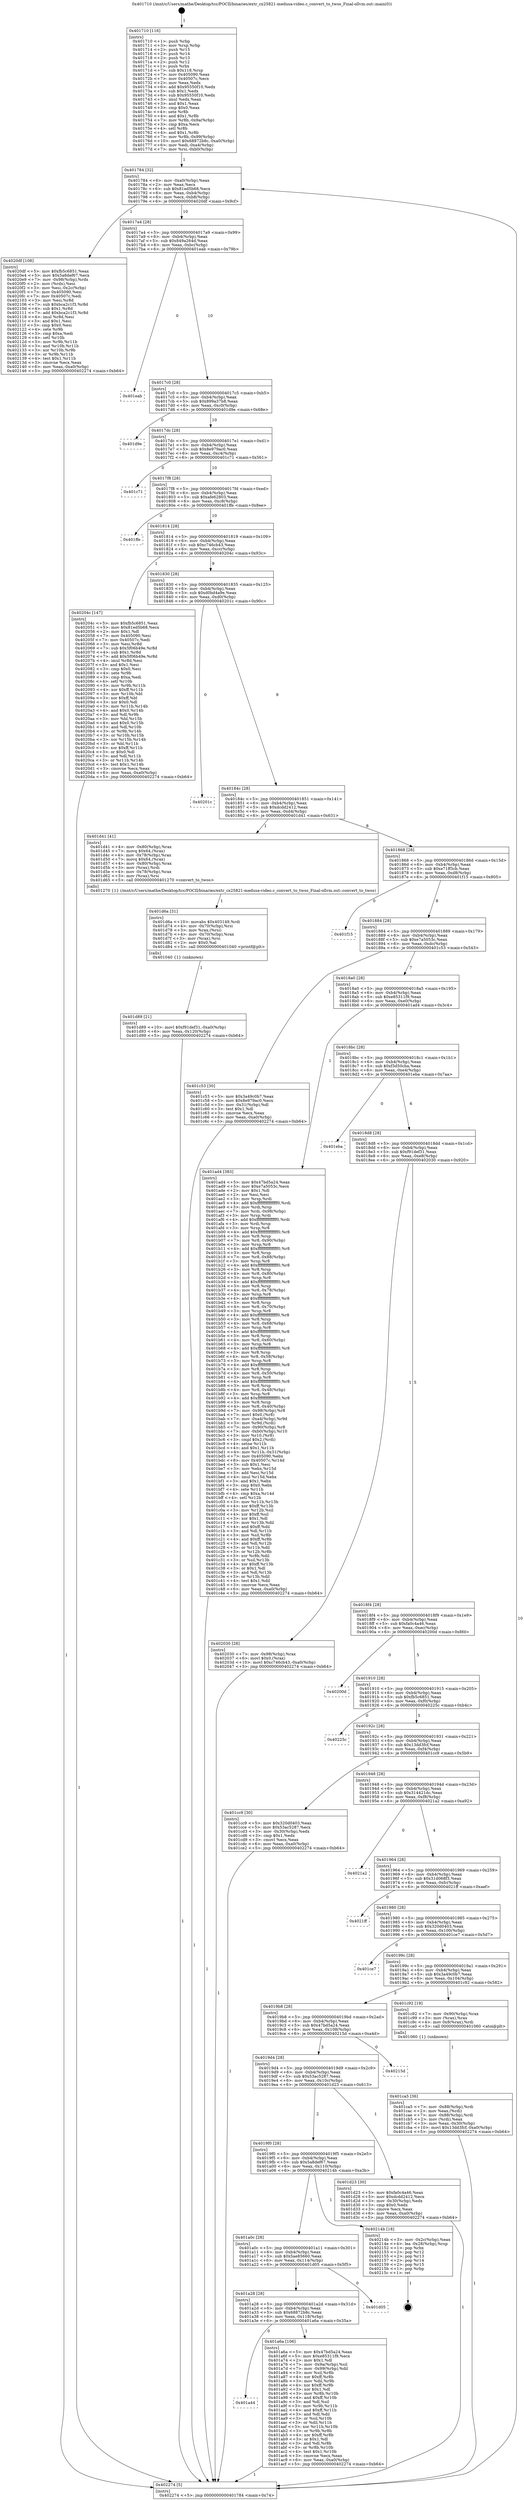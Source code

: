 digraph "0x401710" {
  label = "0x401710 (/mnt/c/Users/mathe/Desktop/tcc/POCII/binaries/extr_cx25821-medusa-video.c_convert_to_twos_Final-ollvm.out::main(0))"
  labelloc = "t"
  node[shape=record]

  Entry [label="",width=0.3,height=0.3,shape=circle,fillcolor=black,style=filled]
  "0x401784" [label="{
     0x401784 [32]\l
     | [instrs]\l
     &nbsp;&nbsp;0x401784 \<+6\>: mov -0xa0(%rbp),%eax\l
     &nbsp;&nbsp;0x40178a \<+2\>: mov %eax,%ecx\l
     &nbsp;&nbsp;0x40178c \<+6\>: sub $0x81ed5b68,%ecx\l
     &nbsp;&nbsp;0x401792 \<+6\>: mov %eax,-0xb4(%rbp)\l
     &nbsp;&nbsp;0x401798 \<+6\>: mov %ecx,-0xb8(%rbp)\l
     &nbsp;&nbsp;0x40179e \<+6\>: je 00000000004020df \<main+0x9cf\>\l
  }"]
  "0x4020df" [label="{
     0x4020df [108]\l
     | [instrs]\l
     &nbsp;&nbsp;0x4020df \<+5\>: mov $0xfb5c6851,%eax\l
     &nbsp;&nbsp;0x4020e4 \<+5\>: mov $0x5a8def67,%ecx\l
     &nbsp;&nbsp;0x4020e9 \<+7\>: mov -0x98(%rbp),%rdx\l
     &nbsp;&nbsp;0x4020f0 \<+2\>: mov (%rdx),%esi\l
     &nbsp;&nbsp;0x4020f2 \<+3\>: mov %esi,-0x2c(%rbp)\l
     &nbsp;&nbsp;0x4020f5 \<+7\>: mov 0x405090,%esi\l
     &nbsp;&nbsp;0x4020fc \<+7\>: mov 0x40507c,%edi\l
     &nbsp;&nbsp;0x402103 \<+3\>: mov %esi,%r8d\l
     &nbsp;&nbsp;0x402106 \<+7\>: sub $0xbca2c1f3,%r8d\l
     &nbsp;&nbsp;0x40210d \<+4\>: sub $0x1,%r8d\l
     &nbsp;&nbsp;0x402111 \<+7\>: add $0xbca2c1f3,%r8d\l
     &nbsp;&nbsp;0x402118 \<+4\>: imul %r8d,%esi\l
     &nbsp;&nbsp;0x40211c \<+3\>: and $0x1,%esi\l
     &nbsp;&nbsp;0x40211f \<+3\>: cmp $0x0,%esi\l
     &nbsp;&nbsp;0x402122 \<+4\>: sete %r9b\l
     &nbsp;&nbsp;0x402126 \<+3\>: cmp $0xa,%edi\l
     &nbsp;&nbsp;0x402129 \<+4\>: setl %r10b\l
     &nbsp;&nbsp;0x40212d \<+3\>: mov %r9b,%r11b\l
     &nbsp;&nbsp;0x402130 \<+3\>: and %r10b,%r11b\l
     &nbsp;&nbsp;0x402133 \<+3\>: xor %r10b,%r9b\l
     &nbsp;&nbsp;0x402136 \<+3\>: or %r9b,%r11b\l
     &nbsp;&nbsp;0x402139 \<+4\>: test $0x1,%r11b\l
     &nbsp;&nbsp;0x40213d \<+3\>: cmovne %ecx,%eax\l
     &nbsp;&nbsp;0x402140 \<+6\>: mov %eax,-0xa0(%rbp)\l
     &nbsp;&nbsp;0x402146 \<+5\>: jmp 0000000000402274 \<main+0xb64\>\l
  }"]
  "0x4017a4" [label="{
     0x4017a4 [28]\l
     | [instrs]\l
     &nbsp;&nbsp;0x4017a4 \<+5\>: jmp 00000000004017a9 \<main+0x99\>\l
     &nbsp;&nbsp;0x4017a9 \<+6\>: mov -0xb4(%rbp),%eax\l
     &nbsp;&nbsp;0x4017af \<+5\>: sub $0x849a264d,%eax\l
     &nbsp;&nbsp;0x4017b4 \<+6\>: mov %eax,-0xbc(%rbp)\l
     &nbsp;&nbsp;0x4017ba \<+6\>: je 0000000000401eab \<main+0x79b\>\l
  }"]
  Exit [label="",width=0.3,height=0.3,shape=circle,fillcolor=black,style=filled,peripheries=2]
  "0x401eab" [label="{
     0x401eab\l
  }", style=dashed]
  "0x4017c0" [label="{
     0x4017c0 [28]\l
     | [instrs]\l
     &nbsp;&nbsp;0x4017c0 \<+5\>: jmp 00000000004017c5 \<main+0xb5\>\l
     &nbsp;&nbsp;0x4017c5 \<+6\>: mov -0xb4(%rbp),%eax\l
     &nbsp;&nbsp;0x4017cb \<+5\>: sub $0x899a37b8,%eax\l
     &nbsp;&nbsp;0x4017d0 \<+6\>: mov %eax,-0xc0(%rbp)\l
     &nbsp;&nbsp;0x4017d6 \<+6\>: je 0000000000401d9e \<main+0x68e\>\l
  }"]
  "0x401d89" [label="{
     0x401d89 [21]\l
     | [instrs]\l
     &nbsp;&nbsp;0x401d89 \<+10\>: movl $0xf91def31,-0xa0(%rbp)\l
     &nbsp;&nbsp;0x401d93 \<+6\>: mov %eax,-0x120(%rbp)\l
     &nbsp;&nbsp;0x401d99 \<+5\>: jmp 0000000000402274 \<main+0xb64\>\l
  }"]
  "0x401d9e" [label="{
     0x401d9e\l
  }", style=dashed]
  "0x4017dc" [label="{
     0x4017dc [28]\l
     | [instrs]\l
     &nbsp;&nbsp;0x4017dc \<+5\>: jmp 00000000004017e1 \<main+0xd1\>\l
     &nbsp;&nbsp;0x4017e1 \<+6\>: mov -0xb4(%rbp),%eax\l
     &nbsp;&nbsp;0x4017e7 \<+5\>: sub $0x8e979ac0,%eax\l
     &nbsp;&nbsp;0x4017ec \<+6\>: mov %eax,-0xc4(%rbp)\l
     &nbsp;&nbsp;0x4017f2 \<+6\>: je 0000000000401c71 \<main+0x561\>\l
  }"]
  "0x401d6a" [label="{
     0x401d6a [31]\l
     | [instrs]\l
     &nbsp;&nbsp;0x401d6a \<+10\>: movabs $0x403149,%rdi\l
     &nbsp;&nbsp;0x401d74 \<+4\>: mov -0x70(%rbp),%rsi\l
     &nbsp;&nbsp;0x401d78 \<+3\>: mov %rax,(%rsi)\l
     &nbsp;&nbsp;0x401d7b \<+4\>: mov -0x70(%rbp),%rax\l
     &nbsp;&nbsp;0x401d7f \<+3\>: mov (%rax),%rsi\l
     &nbsp;&nbsp;0x401d82 \<+2\>: mov $0x0,%al\l
     &nbsp;&nbsp;0x401d84 \<+5\>: call 0000000000401040 \<printf@plt\>\l
     | [calls]\l
     &nbsp;&nbsp;0x401040 \{1\} (unknown)\l
  }"]
  "0x401c71" [label="{
     0x401c71\l
  }", style=dashed]
  "0x4017f8" [label="{
     0x4017f8 [28]\l
     | [instrs]\l
     &nbsp;&nbsp;0x4017f8 \<+5\>: jmp 00000000004017fd \<main+0xed\>\l
     &nbsp;&nbsp;0x4017fd \<+6\>: mov -0xb4(%rbp),%eax\l
     &nbsp;&nbsp;0x401803 \<+5\>: sub $0xafe62803,%eax\l
     &nbsp;&nbsp;0x401808 \<+6\>: mov %eax,-0xc8(%rbp)\l
     &nbsp;&nbsp;0x40180e \<+6\>: je 0000000000401ffe \<main+0x8ee\>\l
  }"]
  "0x401ca5" [label="{
     0x401ca5 [36]\l
     | [instrs]\l
     &nbsp;&nbsp;0x401ca5 \<+7\>: mov -0x88(%rbp),%rdi\l
     &nbsp;&nbsp;0x401cac \<+2\>: mov %eax,(%rdi)\l
     &nbsp;&nbsp;0x401cae \<+7\>: mov -0x88(%rbp),%rdi\l
     &nbsp;&nbsp;0x401cb5 \<+2\>: mov (%rdi),%eax\l
     &nbsp;&nbsp;0x401cb7 \<+3\>: mov %eax,-0x30(%rbp)\l
     &nbsp;&nbsp;0x401cba \<+10\>: movl $0x13dd3fcf,-0xa0(%rbp)\l
     &nbsp;&nbsp;0x401cc4 \<+5\>: jmp 0000000000402274 \<main+0xb64\>\l
  }"]
  "0x401ffe" [label="{
     0x401ffe\l
  }", style=dashed]
  "0x401814" [label="{
     0x401814 [28]\l
     | [instrs]\l
     &nbsp;&nbsp;0x401814 \<+5\>: jmp 0000000000401819 \<main+0x109\>\l
     &nbsp;&nbsp;0x401819 \<+6\>: mov -0xb4(%rbp),%eax\l
     &nbsp;&nbsp;0x40181f \<+5\>: sub $0xc746cb43,%eax\l
     &nbsp;&nbsp;0x401824 \<+6\>: mov %eax,-0xcc(%rbp)\l
     &nbsp;&nbsp;0x40182a \<+6\>: je 000000000040204c \<main+0x93c\>\l
  }"]
  "0x401710" [label="{
     0x401710 [116]\l
     | [instrs]\l
     &nbsp;&nbsp;0x401710 \<+1\>: push %rbp\l
     &nbsp;&nbsp;0x401711 \<+3\>: mov %rsp,%rbp\l
     &nbsp;&nbsp;0x401714 \<+2\>: push %r15\l
     &nbsp;&nbsp;0x401716 \<+2\>: push %r14\l
     &nbsp;&nbsp;0x401718 \<+2\>: push %r13\l
     &nbsp;&nbsp;0x40171a \<+2\>: push %r12\l
     &nbsp;&nbsp;0x40171c \<+1\>: push %rbx\l
     &nbsp;&nbsp;0x40171d \<+7\>: sub $0x118,%rsp\l
     &nbsp;&nbsp;0x401724 \<+7\>: mov 0x405090,%eax\l
     &nbsp;&nbsp;0x40172b \<+7\>: mov 0x40507c,%ecx\l
     &nbsp;&nbsp;0x401732 \<+2\>: mov %eax,%edx\l
     &nbsp;&nbsp;0x401734 \<+6\>: add $0x95550f10,%edx\l
     &nbsp;&nbsp;0x40173a \<+3\>: sub $0x1,%edx\l
     &nbsp;&nbsp;0x40173d \<+6\>: sub $0x95550f10,%edx\l
     &nbsp;&nbsp;0x401743 \<+3\>: imul %edx,%eax\l
     &nbsp;&nbsp;0x401746 \<+3\>: and $0x1,%eax\l
     &nbsp;&nbsp;0x401749 \<+3\>: cmp $0x0,%eax\l
     &nbsp;&nbsp;0x40174c \<+4\>: sete %r8b\l
     &nbsp;&nbsp;0x401750 \<+4\>: and $0x1,%r8b\l
     &nbsp;&nbsp;0x401754 \<+7\>: mov %r8b,-0x9a(%rbp)\l
     &nbsp;&nbsp;0x40175b \<+3\>: cmp $0xa,%ecx\l
     &nbsp;&nbsp;0x40175e \<+4\>: setl %r8b\l
     &nbsp;&nbsp;0x401762 \<+4\>: and $0x1,%r8b\l
     &nbsp;&nbsp;0x401766 \<+7\>: mov %r8b,-0x99(%rbp)\l
     &nbsp;&nbsp;0x40176d \<+10\>: movl $0x68872b8c,-0xa0(%rbp)\l
     &nbsp;&nbsp;0x401777 \<+6\>: mov %edi,-0xa4(%rbp)\l
     &nbsp;&nbsp;0x40177d \<+7\>: mov %rsi,-0xb0(%rbp)\l
  }"]
  "0x40204c" [label="{
     0x40204c [147]\l
     | [instrs]\l
     &nbsp;&nbsp;0x40204c \<+5\>: mov $0xfb5c6851,%eax\l
     &nbsp;&nbsp;0x402051 \<+5\>: mov $0x81ed5b68,%ecx\l
     &nbsp;&nbsp;0x402056 \<+2\>: mov $0x1,%dl\l
     &nbsp;&nbsp;0x402058 \<+7\>: mov 0x405090,%esi\l
     &nbsp;&nbsp;0x40205f \<+7\>: mov 0x40507c,%edi\l
     &nbsp;&nbsp;0x402066 \<+3\>: mov %esi,%r8d\l
     &nbsp;&nbsp;0x402069 \<+7\>: sub $0x5f06b49e,%r8d\l
     &nbsp;&nbsp;0x402070 \<+4\>: sub $0x1,%r8d\l
     &nbsp;&nbsp;0x402074 \<+7\>: add $0x5f06b49e,%r8d\l
     &nbsp;&nbsp;0x40207b \<+4\>: imul %r8d,%esi\l
     &nbsp;&nbsp;0x40207f \<+3\>: and $0x1,%esi\l
     &nbsp;&nbsp;0x402082 \<+3\>: cmp $0x0,%esi\l
     &nbsp;&nbsp;0x402085 \<+4\>: sete %r9b\l
     &nbsp;&nbsp;0x402089 \<+3\>: cmp $0xa,%edi\l
     &nbsp;&nbsp;0x40208c \<+4\>: setl %r10b\l
     &nbsp;&nbsp;0x402090 \<+3\>: mov %r9b,%r11b\l
     &nbsp;&nbsp;0x402093 \<+4\>: xor $0xff,%r11b\l
     &nbsp;&nbsp;0x402097 \<+3\>: mov %r10b,%bl\l
     &nbsp;&nbsp;0x40209a \<+3\>: xor $0xff,%bl\l
     &nbsp;&nbsp;0x40209d \<+3\>: xor $0x0,%dl\l
     &nbsp;&nbsp;0x4020a0 \<+3\>: mov %r11b,%r14b\l
     &nbsp;&nbsp;0x4020a3 \<+4\>: and $0x0,%r14b\l
     &nbsp;&nbsp;0x4020a7 \<+3\>: and %dl,%r9b\l
     &nbsp;&nbsp;0x4020aa \<+3\>: mov %bl,%r15b\l
     &nbsp;&nbsp;0x4020ad \<+4\>: and $0x0,%r15b\l
     &nbsp;&nbsp;0x4020b1 \<+3\>: and %dl,%r10b\l
     &nbsp;&nbsp;0x4020b4 \<+3\>: or %r9b,%r14b\l
     &nbsp;&nbsp;0x4020b7 \<+3\>: or %r10b,%r15b\l
     &nbsp;&nbsp;0x4020ba \<+3\>: xor %r15b,%r14b\l
     &nbsp;&nbsp;0x4020bd \<+3\>: or %bl,%r11b\l
     &nbsp;&nbsp;0x4020c0 \<+4\>: xor $0xff,%r11b\l
     &nbsp;&nbsp;0x4020c4 \<+3\>: or $0x0,%dl\l
     &nbsp;&nbsp;0x4020c7 \<+3\>: and %dl,%r11b\l
     &nbsp;&nbsp;0x4020ca \<+3\>: or %r11b,%r14b\l
     &nbsp;&nbsp;0x4020cd \<+4\>: test $0x1,%r14b\l
     &nbsp;&nbsp;0x4020d1 \<+3\>: cmovne %ecx,%eax\l
     &nbsp;&nbsp;0x4020d4 \<+6\>: mov %eax,-0xa0(%rbp)\l
     &nbsp;&nbsp;0x4020da \<+5\>: jmp 0000000000402274 \<main+0xb64\>\l
  }"]
  "0x401830" [label="{
     0x401830 [28]\l
     | [instrs]\l
     &nbsp;&nbsp;0x401830 \<+5\>: jmp 0000000000401835 \<main+0x125\>\l
     &nbsp;&nbsp;0x401835 \<+6\>: mov -0xb4(%rbp),%eax\l
     &nbsp;&nbsp;0x40183b \<+5\>: sub $0xd0bd4a9e,%eax\l
     &nbsp;&nbsp;0x401840 \<+6\>: mov %eax,-0xd0(%rbp)\l
     &nbsp;&nbsp;0x401846 \<+6\>: je 000000000040201c \<main+0x90c\>\l
  }"]
  "0x402274" [label="{
     0x402274 [5]\l
     | [instrs]\l
     &nbsp;&nbsp;0x402274 \<+5\>: jmp 0000000000401784 \<main+0x74\>\l
  }"]
  "0x40201c" [label="{
     0x40201c\l
  }", style=dashed]
  "0x40184c" [label="{
     0x40184c [28]\l
     | [instrs]\l
     &nbsp;&nbsp;0x40184c \<+5\>: jmp 0000000000401851 \<main+0x141\>\l
     &nbsp;&nbsp;0x401851 \<+6\>: mov -0xb4(%rbp),%eax\l
     &nbsp;&nbsp;0x401857 \<+5\>: sub $0xdcdd2412,%eax\l
     &nbsp;&nbsp;0x40185c \<+6\>: mov %eax,-0xd4(%rbp)\l
     &nbsp;&nbsp;0x401862 \<+6\>: je 0000000000401d41 \<main+0x631\>\l
  }"]
  "0x401a44" [label="{
     0x401a44\l
  }", style=dashed]
  "0x401d41" [label="{
     0x401d41 [41]\l
     | [instrs]\l
     &nbsp;&nbsp;0x401d41 \<+4\>: mov -0x80(%rbp),%rax\l
     &nbsp;&nbsp;0x401d45 \<+7\>: movq $0x64,(%rax)\l
     &nbsp;&nbsp;0x401d4c \<+4\>: mov -0x78(%rbp),%rax\l
     &nbsp;&nbsp;0x401d50 \<+7\>: movq $0x64,(%rax)\l
     &nbsp;&nbsp;0x401d57 \<+4\>: mov -0x80(%rbp),%rax\l
     &nbsp;&nbsp;0x401d5b \<+3\>: mov (%rax),%rdi\l
     &nbsp;&nbsp;0x401d5e \<+4\>: mov -0x78(%rbp),%rax\l
     &nbsp;&nbsp;0x401d62 \<+3\>: mov (%rax),%rsi\l
     &nbsp;&nbsp;0x401d65 \<+5\>: call 0000000000401270 \<convert_to_twos\>\l
     | [calls]\l
     &nbsp;&nbsp;0x401270 \{1\} (/mnt/c/Users/mathe/Desktop/tcc/POCII/binaries/extr_cx25821-medusa-video.c_convert_to_twos_Final-ollvm.out::convert_to_twos)\l
  }"]
  "0x401868" [label="{
     0x401868 [28]\l
     | [instrs]\l
     &nbsp;&nbsp;0x401868 \<+5\>: jmp 000000000040186d \<main+0x15d\>\l
     &nbsp;&nbsp;0x40186d \<+6\>: mov -0xb4(%rbp),%eax\l
     &nbsp;&nbsp;0x401873 \<+5\>: sub $0xe71ff3cb,%eax\l
     &nbsp;&nbsp;0x401878 \<+6\>: mov %eax,-0xd8(%rbp)\l
     &nbsp;&nbsp;0x40187e \<+6\>: je 0000000000401f15 \<main+0x805\>\l
  }"]
  "0x401a6a" [label="{
     0x401a6a [106]\l
     | [instrs]\l
     &nbsp;&nbsp;0x401a6a \<+5\>: mov $0x47bd5a24,%eax\l
     &nbsp;&nbsp;0x401a6f \<+5\>: mov $0xe85311f9,%ecx\l
     &nbsp;&nbsp;0x401a74 \<+2\>: mov $0x1,%dl\l
     &nbsp;&nbsp;0x401a76 \<+7\>: mov -0x9a(%rbp),%sil\l
     &nbsp;&nbsp;0x401a7d \<+7\>: mov -0x99(%rbp),%dil\l
     &nbsp;&nbsp;0x401a84 \<+3\>: mov %sil,%r8b\l
     &nbsp;&nbsp;0x401a87 \<+4\>: xor $0xff,%r8b\l
     &nbsp;&nbsp;0x401a8b \<+3\>: mov %dil,%r9b\l
     &nbsp;&nbsp;0x401a8e \<+4\>: xor $0xff,%r9b\l
     &nbsp;&nbsp;0x401a92 \<+3\>: xor $0x1,%dl\l
     &nbsp;&nbsp;0x401a95 \<+3\>: mov %r8b,%r10b\l
     &nbsp;&nbsp;0x401a98 \<+4\>: and $0xff,%r10b\l
     &nbsp;&nbsp;0x401a9c \<+3\>: and %dl,%sil\l
     &nbsp;&nbsp;0x401a9f \<+3\>: mov %r9b,%r11b\l
     &nbsp;&nbsp;0x401aa2 \<+4\>: and $0xff,%r11b\l
     &nbsp;&nbsp;0x401aa6 \<+3\>: and %dl,%dil\l
     &nbsp;&nbsp;0x401aa9 \<+3\>: or %sil,%r10b\l
     &nbsp;&nbsp;0x401aac \<+3\>: or %dil,%r11b\l
     &nbsp;&nbsp;0x401aaf \<+3\>: xor %r11b,%r10b\l
     &nbsp;&nbsp;0x401ab2 \<+3\>: or %r9b,%r8b\l
     &nbsp;&nbsp;0x401ab5 \<+4\>: xor $0xff,%r8b\l
     &nbsp;&nbsp;0x401ab9 \<+3\>: or $0x1,%dl\l
     &nbsp;&nbsp;0x401abc \<+3\>: and %dl,%r8b\l
     &nbsp;&nbsp;0x401abf \<+3\>: or %r8b,%r10b\l
     &nbsp;&nbsp;0x401ac2 \<+4\>: test $0x1,%r10b\l
     &nbsp;&nbsp;0x401ac6 \<+3\>: cmovne %ecx,%eax\l
     &nbsp;&nbsp;0x401ac9 \<+6\>: mov %eax,-0xa0(%rbp)\l
     &nbsp;&nbsp;0x401acf \<+5\>: jmp 0000000000402274 \<main+0xb64\>\l
  }"]
  "0x401f15" [label="{
     0x401f15\l
  }", style=dashed]
  "0x401884" [label="{
     0x401884 [28]\l
     | [instrs]\l
     &nbsp;&nbsp;0x401884 \<+5\>: jmp 0000000000401889 \<main+0x179\>\l
     &nbsp;&nbsp;0x401889 \<+6\>: mov -0xb4(%rbp),%eax\l
     &nbsp;&nbsp;0x40188f \<+5\>: sub $0xe7a5053c,%eax\l
     &nbsp;&nbsp;0x401894 \<+6\>: mov %eax,-0xdc(%rbp)\l
     &nbsp;&nbsp;0x40189a \<+6\>: je 0000000000401c53 \<main+0x543\>\l
  }"]
  "0x401a28" [label="{
     0x401a28 [28]\l
     | [instrs]\l
     &nbsp;&nbsp;0x401a28 \<+5\>: jmp 0000000000401a2d \<main+0x31d\>\l
     &nbsp;&nbsp;0x401a2d \<+6\>: mov -0xb4(%rbp),%eax\l
     &nbsp;&nbsp;0x401a33 \<+5\>: sub $0x68872b8c,%eax\l
     &nbsp;&nbsp;0x401a38 \<+6\>: mov %eax,-0x118(%rbp)\l
     &nbsp;&nbsp;0x401a3e \<+6\>: je 0000000000401a6a \<main+0x35a\>\l
  }"]
  "0x401c53" [label="{
     0x401c53 [30]\l
     | [instrs]\l
     &nbsp;&nbsp;0x401c53 \<+5\>: mov $0x3a49c0b7,%eax\l
     &nbsp;&nbsp;0x401c58 \<+5\>: mov $0x8e979ac0,%ecx\l
     &nbsp;&nbsp;0x401c5d \<+3\>: mov -0x31(%rbp),%dl\l
     &nbsp;&nbsp;0x401c60 \<+3\>: test $0x1,%dl\l
     &nbsp;&nbsp;0x401c63 \<+3\>: cmovne %ecx,%eax\l
     &nbsp;&nbsp;0x401c66 \<+6\>: mov %eax,-0xa0(%rbp)\l
     &nbsp;&nbsp;0x401c6c \<+5\>: jmp 0000000000402274 \<main+0xb64\>\l
  }"]
  "0x4018a0" [label="{
     0x4018a0 [28]\l
     | [instrs]\l
     &nbsp;&nbsp;0x4018a0 \<+5\>: jmp 00000000004018a5 \<main+0x195\>\l
     &nbsp;&nbsp;0x4018a5 \<+6\>: mov -0xb4(%rbp),%eax\l
     &nbsp;&nbsp;0x4018ab \<+5\>: sub $0xe85311f9,%eax\l
     &nbsp;&nbsp;0x4018b0 \<+6\>: mov %eax,-0xe0(%rbp)\l
     &nbsp;&nbsp;0x4018b6 \<+6\>: je 0000000000401ad4 \<main+0x3c4\>\l
  }"]
  "0x401d05" [label="{
     0x401d05\l
  }", style=dashed]
  "0x401ad4" [label="{
     0x401ad4 [383]\l
     | [instrs]\l
     &nbsp;&nbsp;0x401ad4 \<+5\>: mov $0x47bd5a24,%eax\l
     &nbsp;&nbsp;0x401ad9 \<+5\>: mov $0xe7a5053c,%ecx\l
     &nbsp;&nbsp;0x401ade \<+2\>: mov $0x1,%dl\l
     &nbsp;&nbsp;0x401ae0 \<+2\>: xor %esi,%esi\l
     &nbsp;&nbsp;0x401ae2 \<+3\>: mov %rsp,%rdi\l
     &nbsp;&nbsp;0x401ae5 \<+4\>: add $0xfffffffffffffff0,%rdi\l
     &nbsp;&nbsp;0x401ae9 \<+3\>: mov %rdi,%rsp\l
     &nbsp;&nbsp;0x401aec \<+7\>: mov %rdi,-0x98(%rbp)\l
     &nbsp;&nbsp;0x401af3 \<+3\>: mov %rsp,%rdi\l
     &nbsp;&nbsp;0x401af6 \<+4\>: add $0xfffffffffffffff0,%rdi\l
     &nbsp;&nbsp;0x401afa \<+3\>: mov %rdi,%rsp\l
     &nbsp;&nbsp;0x401afd \<+3\>: mov %rsp,%r8\l
     &nbsp;&nbsp;0x401b00 \<+4\>: add $0xfffffffffffffff0,%r8\l
     &nbsp;&nbsp;0x401b04 \<+3\>: mov %r8,%rsp\l
     &nbsp;&nbsp;0x401b07 \<+7\>: mov %r8,-0x90(%rbp)\l
     &nbsp;&nbsp;0x401b0e \<+3\>: mov %rsp,%r8\l
     &nbsp;&nbsp;0x401b11 \<+4\>: add $0xfffffffffffffff0,%r8\l
     &nbsp;&nbsp;0x401b15 \<+3\>: mov %r8,%rsp\l
     &nbsp;&nbsp;0x401b18 \<+7\>: mov %r8,-0x88(%rbp)\l
     &nbsp;&nbsp;0x401b1f \<+3\>: mov %rsp,%r8\l
     &nbsp;&nbsp;0x401b22 \<+4\>: add $0xfffffffffffffff0,%r8\l
     &nbsp;&nbsp;0x401b26 \<+3\>: mov %r8,%rsp\l
     &nbsp;&nbsp;0x401b29 \<+4\>: mov %r8,-0x80(%rbp)\l
     &nbsp;&nbsp;0x401b2d \<+3\>: mov %rsp,%r8\l
     &nbsp;&nbsp;0x401b30 \<+4\>: add $0xfffffffffffffff0,%r8\l
     &nbsp;&nbsp;0x401b34 \<+3\>: mov %r8,%rsp\l
     &nbsp;&nbsp;0x401b37 \<+4\>: mov %r8,-0x78(%rbp)\l
     &nbsp;&nbsp;0x401b3b \<+3\>: mov %rsp,%r8\l
     &nbsp;&nbsp;0x401b3e \<+4\>: add $0xfffffffffffffff0,%r8\l
     &nbsp;&nbsp;0x401b42 \<+3\>: mov %r8,%rsp\l
     &nbsp;&nbsp;0x401b45 \<+4\>: mov %r8,-0x70(%rbp)\l
     &nbsp;&nbsp;0x401b49 \<+3\>: mov %rsp,%r8\l
     &nbsp;&nbsp;0x401b4c \<+4\>: add $0xfffffffffffffff0,%r8\l
     &nbsp;&nbsp;0x401b50 \<+3\>: mov %r8,%rsp\l
     &nbsp;&nbsp;0x401b53 \<+4\>: mov %r8,-0x68(%rbp)\l
     &nbsp;&nbsp;0x401b57 \<+3\>: mov %rsp,%r8\l
     &nbsp;&nbsp;0x401b5a \<+4\>: add $0xfffffffffffffff0,%r8\l
     &nbsp;&nbsp;0x401b5e \<+3\>: mov %r8,%rsp\l
     &nbsp;&nbsp;0x401b61 \<+4\>: mov %r8,-0x60(%rbp)\l
     &nbsp;&nbsp;0x401b65 \<+3\>: mov %rsp,%r8\l
     &nbsp;&nbsp;0x401b68 \<+4\>: add $0xfffffffffffffff0,%r8\l
     &nbsp;&nbsp;0x401b6c \<+3\>: mov %r8,%rsp\l
     &nbsp;&nbsp;0x401b6f \<+4\>: mov %r8,-0x58(%rbp)\l
     &nbsp;&nbsp;0x401b73 \<+3\>: mov %rsp,%r8\l
     &nbsp;&nbsp;0x401b76 \<+4\>: add $0xfffffffffffffff0,%r8\l
     &nbsp;&nbsp;0x401b7a \<+3\>: mov %r8,%rsp\l
     &nbsp;&nbsp;0x401b7d \<+4\>: mov %r8,-0x50(%rbp)\l
     &nbsp;&nbsp;0x401b81 \<+3\>: mov %rsp,%r8\l
     &nbsp;&nbsp;0x401b84 \<+4\>: add $0xfffffffffffffff0,%r8\l
     &nbsp;&nbsp;0x401b88 \<+3\>: mov %r8,%rsp\l
     &nbsp;&nbsp;0x401b8b \<+4\>: mov %r8,-0x48(%rbp)\l
     &nbsp;&nbsp;0x401b8f \<+3\>: mov %rsp,%r8\l
     &nbsp;&nbsp;0x401b92 \<+4\>: add $0xfffffffffffffff0,%r8\l
     &nbsp;&nbsp;0x401b96 \<+3\>: mov %r8,%rsp\l
     &nbsp;&nbsp;0x401b99 \<+4\>: mov %r8,-0x40(%rbp)\l
     &nbsp;&nbsp;0x401b9d \<+7\>: mov -0x98(%rbp),%r8\l
     &nbsp;&nbsp;0x401ba4 \<+7\>: movl $0x0,(%r8)\l
     &nbsp;&nbsp;0x401bab \<+7\>: mov -0xa4(%rbp),%r9d\l
     &nbsp;&nbsp;0x401bb2 \<+3\>: mov %r9d,(%rdi)\l
     &nbsp;&nbsp;0x401bb5 \<+7\>: mov -0x90(%rbp),%r8\l
     &nbsp;&nbsp;0x401bbc \<+7\>: mov -0xb0(%rbp),%r10\l
     &nbsp;&nbsp;0x401bc3 \<+3\>: mov %r10,(%r8)\l
     &nbsp;&nbsp;0x401bc6 \<+3\>: cmpl $0x2,(%rdi)\l
     &nbsp;&nbsp;0x401bc9 \<+4\>: setne %r11b\l
     &nbsp;&nbsp;0x401bcd \<+4\>: and $0x1,%r11b\l
     &nbsp;&nbsp;0x401bd1 \<+4\>: mov %r11b,-0x31(%rbp)\l
     &nbsp;&nbsp;0x401bd5 \<+7\>: mov 0x405090,%ebx\l
     &nbsp;&nbsp;0x401bdc \<+8\>: mov 0x40507c,%r14d\l
     &nbsp;&nbsp;0x401be4 \<+3\>: sub $0x1,%esi\l
     &nbsp;&nbsp;0x401be7 \<+3\>: mov %ebx,%r15d\l
     &nbsp;&nbsp;0x401bea \<+3\>: add %esi,%r15d\l
     &nbsp;&nbsp;0x401bed \<+4\>: imul %r15d,%ebx\l
     &nbsp;&nbsp;0x401bf1 \<+3\>: and $0x1,%ebx\l
     &nbsp;&nbsp;0x401bf4 \<+3\>: cmp $0x0,%ebx\l
     &nbsp;&nbsp;0x401bf7 \<+4\>: sete %r11b\l
     &nbsp;&nbsp;0x401bfb \<+4\>: cmp $0xa,%r14d\l
     &nbsp;&nbsp;0x401bff \<+4\>: setl %r12b\l
     &nbsp;&nbsp;0x401c03 \<+3\>: mov %r11b,%r13b\l
     &nbsp;&nbsp;0x401c06 \<+4\>: xor $0xff,%r13b\l
     &nbsp;&nbsp;0x401c0a \<+3\>: mov %r12b,%sil\l
     &nbsp;&nbsp;0x401c0d \<+4\>: xor $0xff,%sil\l
     &nbsp;&nbsp;0x401c11 \<+3\>: xor $0x1,%dl\l
     &nbsp;&nbsp;0x401c14 \<+3\>: mov %r13b,%dil\l
     &nbsp;&nbsp;0x401c17 \<+4\>: and $0xff,%dil\l
     &nbsp;&nbsp;0x401c1b \<+3\>: and %dl,%r11b\l
     &nbsp;&nbsp;0x401c1e \<+3\>: mov %sil,%r8b\l
     &nbsp;&nbsp;0x401c21 \<+4\>: and $0xff,%r8b\l
     &nbsp;&nbsp;0x401c25 \<+3\>: and %dl,%r12b\l
     &nbsp;&nbsp;0x401c28 \<+3\>: or %r11b,%dil\l
     &nbsp;&nbsp;0x401c2b \<+3\>: or %r12b,%r8b\l
     &nbsp;&nbsp;0x401c2e \<+3\>: xor %r8b,%dil\l
     &nbsp;&nbsp;0x401c31 \<+3\>: or %sil,%r13b\l
     &nbsp;&nbsp;0x401c34 \<+4\>: xor $0xff,%r13b\l
     &nbsp;&nbsp;0x401c38 \<+3\>: or $0x1,%dl\l
     &nbsp;&nbsp;0x401c3b \<+3\>: and %dl,%r13b\l
     &nbsp;&nbsp;0x401c3e \<+3\>: or %r13b,%dil\l
     &nbsp;&nbsp;0x401c41 \<+4\>: test $0x1,%dil\l
     &nbsp;&nbsp;0x401c45 \<+3\>: cmovne %ecx,%eax\l
     &nbsp;&nbsp;0x401c48 \<+6\>: mov %eax,-0xa0(%rbp)\l
     &nbsp;&nbsp;0x401c4e \<+5\>: jmp 0000000000402274 \<main+0xb64\>\l
  }"]
  "0x4018bc" [label="{
     0x4018bc [28]\l
     | [instrs]\l
     &nbsp;&nbsp;0x4018bc \<+5\>: jmp 00000000004018c1 \<main+0x1b1\>\l
     &nbsp;&nbsp;0x4018c1 \<+6\>: mov -0xb4(%rbp),%eax\l
     &nbsp;&nbsp;0x4018c7 \<+5\>: sub $0xf3d50cba,%eax\l
     &nbsp;&nbsp;0x4018cc \<+6\>: mov %eax,-0xe4(%rbp)\l
     &nbsp;&nbsp;0x4018d2 \<+6\>: je 0000000000401eba \<main+0x7aa\>\l
  }"]
  "0x401a0c" [label="{
     0x401a0c [28]\l
     | [instrs]\l
     &nbsp;&nbsp;0x401a0c \<+5\>: jmp 0000000000401a11 \<main+0x301\>\l
     &nbsp;&nbsp;0x401a11 \<+6\>: mov -0xb4(%rbp),%eax\l
     &nbsp;&nbsp;0x401a17 \<+5\>: sub $0x5ae85660,%eax\l
     &nbsp;&nbsp;0x401a1c \<+6\>: mov %eax,-0x114(%rbp)\l
     &nbsp;&nbsp;0x401a22 \<+6\>: je 0000000000401d05 \<main+0x5f5\>\l
  }"]
  "0x401eba" [label="{
     0x401eba\l
  }", style=dashed]
  "0x4018d8" [label="{
     0x4018d8 [28]\l
     | [instrs]\l
     &nbsp;&nbsp;0x4018d8 \<+5\>: jmp 00000000004018dd \<main+0x1cd\>\l
     &nbsp;&nbsp;0x4018dd \<+6\>: mov -0xb4(%rbp),%eax\l
     &nbsp;&nbsp;0x4018e3 \<+5\>: sub $0xf91def31,%eax\l
     &nbsp;&nbsp;0x4018e8 \<+6\>: mov %eax,-0xe8(%rbp)\l
     &nbsp;&nbsp;0x4018ee \<+6\>: je 0000000000402030 \<main+0x920\>\l
  }"]
  "0x40214b" [label="{
     0x40214b [18]\l
     | [instrs]\l
     &nbsp;&nbsp;0x40214b \<+3\>: mov -0x2c(%rbp),%eax\l
     &nbsp;&nbsp;0x40214e \<+4\>: lea -0x28(%rbp),%rsp\l
     &nbsp;&nbsp;0x402152 \<+1\>: pop %rbx\l
     &nbsp;&nbsp;0x402153 \<+2\>: pop %r12\l
     &nbsp;&nbsp;0x402155 \<+2\>: pop %r13\l
     &nbsp;&nbsp;0x402157 \<+2\>: pop %r14\l
     &nbsp;&nbsp;0x402159 \<+2\>: pop %r15\l
     &nbsp;&nbsp;0x40215b \<+1\>: pop %rbp\l
     &nbsp;&nbsp;0x40215c \<+1\>: ret\l
  }"]
  "0x402030" [label="{
     0x402030 [28]\l
     | [instrs]\l
     &nbsp;&nbsp;0x402030 \<+7\>: mov -0x98(%rbp),%rax\l
     &nbsp;&nbsp;0x402037 \<+6\>: movl $0x0,(%rax)\l
     &nbsp;&nbsp;0x40203d \<+10\>: movl $0xc746cb43,-0xa0(%rbp)\l
     &nbsp;&nbsp;0x402047 \<+5\>: jmp 0000000000402274 \<main+0xb64\>\l
  }"]
  "0x4018f4" [label="{
     0x4018f4 [28]\l
     | [instrs]\l
     &nbsp;&nbsp;0x4018f4 \<+5\>: jmp 00000000004018f9 \<main+0x1e9\>\l
     &nbsp;&nbsp;0x4018f9 \<+6\>: mov -0xb4(%rbp),%eax\l
     &nbsp;&nbsp;0x4018ff \<+5\>: sub $0xfa0c4a46,%eax\l
     &nbsp;&nbsp;0x401904 \<+6\>: mov %eax,-0xec(%rbp)\l
     &nbsp;&nbsp;0x40190a \<+6\>: je 000000000040200d \<main+0x8fd\>\l
  }"]
  "0x4019f0" [label="{
     0x4019f0 [28]\l
     | [instrs]\l
     &nbsp;&nbsp;0x4019f0 \<+5\>: jmp 00000000004019f5 \<main+0x2e5\>\l
     &nbsp;&nbsp;0x4019f5 \<+6\>: mov -0xb4(%rbp),%eax\l
     &nbsp;&nbsp;0x4019fb \<+5\>: sub $0x5a8def67,%eax\l
     &nbsp;&nbsp;0x401a00 \<+6\>: mov %eax,-0x110(%rbp)\l
     &nbsp;&nbsp;0x401a06 \<+6\>: je 000000000040214b \<main+0xa3b\>\l
  }"]
  "0x40200d" [label="{
     0x40200d\l
  }", style=dashed]
  "0x401910" [label="{
     0x401910 [28]\l
     | [instrs]\l
     &nbsp;&nbsp;0x401910 \<+5\>: jmp 0000000000401915 \<main+0x205\>\l
     &nbsp;&nbsp;0x401915 \<+6\>: mov -0xb4(%rbp),%eax\l
     &nbsp;&nbsp;0x40191b \<+5\>: sub $0xfb5c6851,%eax\l
     &nbsp;&nbsp;0x401920 \<+6\>: mov %eax,-0xf0(%rbp)\l
     &nbsp;&nbsp;0x401926 \<+6\>: je 000000000040225c \<main+0xb4c\>\l
  }"]
  "0x401d23" [label="{
     0x401d23 [30]\l
     | [instrs]\l
     &nbsp;&nbsp;0x401d23 \<+5\>: mov $0xfa0c4a46,%eax\l
     &nbsp;&nbsp;0x401d28 \<+5\>: mov $0xdcdd2412,%ecx\l
     &nbsp;&nbsp;0x401d2d \<+3\>: mov -0x30(%rbp),%edx\l
     &nbsp;&nbsp;0x401d30 \<+3\>: cmp $0x0,%edx\l
     &nbsp;&nbsp;0x401d33 \<+3\>: cmove %ecx,%eax\l
     &nbsp;&nbsp;0x401d36 \<+6\>: mov %eax,-0xa0(%rbp)\l
     &nbsp;&nbsp;0x401d3c \<+5\>: jmp 0000000000402274 \<main+0xb64\>\l
  }"]
  "0x40225c" [label="{
     0x40225c\l
  }", style=dashed]
  "0x40192c" [label="{
     0x40192c [28]\l
     | [instrs]\l
     &nbsp;&nbsp;0x40192c \<+5\>: jmp 0000000000401931 \<main+0x221\>\l
     &nbsp;&nbsp;0x401931 \<+6\>: mov -0xb4(%rbp),%eax\l
     &nbsp;&nbsp;0x401937 \<+5\>: sub $0x13dd3fcf,%eax\l
     &nbsp;&nbsp;0x40193c \<+6\>: mov %eax,-0xf4(%rbp)\l
     &nbsp;&nbsp;0x401942 \<+6\>: je 0000000000401cc9 \<main+0x5b9\>\l
  }"]
  "0x4019d4" [label="{
     0x4019d4 [28]\l
     | [instrs]\l
     &nbsp;&nbsp;0x4019d4 \<+5\>: jmp 00000000004019d9 \<main+0x2c9\>\l
     &nbsp;&nbsp;0x4019d9 \<+6\>: mov -0xb4(%rbp),%eax\l
     &nbsp;&nbsp;0x4019df \<+5\>: sub $0x53ac5287,%eax\l
     &nbsp;&nbsp;0x4019e4 \<+6\>: mov %eax,-0x10c(%rbp)\l
     &nbsp;&nbsp;0x4019ea \<+6\>: je 0000000000401d23 \<main+0x613\>\l
  }"]
  "0x401cc9" [label="{
     0x401cc9 [30]\l
     | [instrs]\l
     &nbsp;&nbsp;0x401cc9 \<+5\>: mov $0x320d0403,%eax\l
     &nbsp;&nbsp;0x401cce \<+5\>: mov $0x53ac5287,%ecx\l
     &nbsp;&nbsp;0x401cd3 \<+3\>: mov -0x30(%rbp),%edx\l
     &nbsp;&nbsp;0x401cd6 \<+3\>: cmp $0x1,%edx\l
     &nbsp;&nbsp;0x401cd9 \<+3\>: cmovl %ecx,%eax\l
     &nbsp;&nbsp;0x401cdc \<+6\>: mov %eax,-0xa0(%rbp)\l
     &nbsp;&nbsp;0x401ce2 \<+5\>: jmp 0000000000402274 \<main+0xb64\>\l
  }"]
  "0x401948" [label="{
     0x401948 [28]\l
     | [instrs]\l
     &nbsp;&nbsp;0x401948 \<+5\>: jmp 000000000040194d \<main+0x23d\>\l
     &nbsp;&nbsp;0x40194d \<+6\>: mov -0xb4(%rbp),%eax\l
     &nbsp;&nbsp;0x401953 \<+5\>: sub $0x314421dc,%eax\l
     &nbsp;&nbsp;0x401958 \<+6\>: mov %eax,-0xf8(%rbp)\l
     &nbsp;&nbsp;0x40195e \<+6\>: je 00000000004021a2 \<main+0xa92\>\l
  }"]
  "0x40215d" [label="{
     0x40215d\l
  }", style=dashed]
  "0x4021a2" [label="{
     0x4021a2\l
  }", style=dashed]
  "0x401964" [label="{
     0x401964 [28]\l
     | [instrs]\l
     &nbsp;&nbsp;0x401964 \<+5\>: jmp 0000000000401969 \<main+0x259\>\l
     &nbsp;&nbsp;0x401969 \<+6\>: mov -0xb4(%rbp),%eax\l
     &nbsp;&nbsp;0x40196f \<+5\>: sub $0x31d068f3,%eax\l
     &nbsp;&nbsp;0x401974 \<+6\>: mov %eax,-0xfc(%rbp)\l
     &nbsp;&nbsp;0x40197a \<+6\>: je 00000000004021ff \<main+0xaef\>\l
  }"]
  "0x4019b8" [label="{
     0x4019b8 [28]\l
     | [instrs]\l
     &nbsp;&nbsp;0x4019b8 \<+5\>: jmp 00000000004019bd \<main+0x2ad\>\l
     &nbsp;&nbsp;0x4019bd \<+6\>: mov -0xb4(%rbp),%eax\l
     &nbsp;&nbsp;0x4019c3 \<+5\>: sub $0x47bd5a24,%eax\l
     &nbsp;&nbsp;0x4019c8 \<+6\>: mov %eax,-0x108(%rbp)\l
     &nbsp;&nbsp;0x4019ce \<+6\>: je 000000000040215d \<main+0xa4d\>\l
  }"]
  "0x4021ff" [label="{
     0x4021ff\l
  }", style=dashed]
  "0x401980" [label="{
     0x401980 [28]\l
     | [instrs]\l
     &nbsp;&nbsp;0x401980 \<+5\>: jmp 0000000000401985 \<main+0x275\>\l
     &nbsp;&nbsp;0x401985 \<+6\>: mov -0xb4(%rbp),%eax\l
     &nbsp;&nbsp;0x40198b \<+5\>: sub $0x320d0403,%eax\l
     &nbsp;&nbsp;0x401990 \<+6\>: mov %eax,-0x100(%rbp)\l
     &nbsp;&nbsp;0x401996 \<+6\>: je 0000000000401ce7 \<main+0x5d7\>\l
  }"]
  "0x401c92" [label="{
     0x401c92 [19]\l
     | [instrs]\l
     &nbsp;&nbsp;0x401c92 \<+7\>: mov -0x90(%rbp),%rax\l
     &nbsp;&nbsp;0x401c99 \<+3\>: mov (%rax),%rax\l
     &nbsp;&nbsp;0x401c9c \<+4\>: mov 0x8(%rax),%rdi\l
     &nbsp;&nbsp;0x401ca0 \<+5\>: call 0000000000401060 \<atoi@plt\>\l
     | [calls]\l
     &nbsp;&nbsp;0x401060 \{1\} (unknown)\l
  }"]
  "0x401ce7" [label="{
     0x401ce7\l
  }", style=dashed]
  "0x40199c" [label="{
     0x40199c [28]\l
     | [instrs]\l
     &nbsp;&nbsp;0x40199c \<+5\>: jmp 00000000004019a1 \<main+0x291\>\l
     &nbsp;&nbsp;0x4019a1 \<+6\>: mov -0xb4(%rbp),%eax\l
     &nbsp;&nbsp;0x4019a7 \<+5\>: sub $0x3a49c0b7,%eax\l
     &nbsp;&nbsp;0x4019ac \<+6\>: mov %eax,-0x104(%rbp)\l
     &nbsp;&nbsp;0x4019b2 \<+6\>: je 0000000000401c92 \<main+0x582\>\l
  }"]
  Entry -> "0x401710" [label=" 1"]
  "0x401784" -> "0x4020df" [label=" 1"]
  "0x401784" -> "0x4017a4" [label=" 10"]
  "0x40214b" -> Exit [label=" 1"]
  "0x4017a4" -> "0x401eab" [label=" 0"]
  "0x4017a4" -> "0x4017c0" [label=" 10"]
  "0x4020df" -> "0x402274" [label=" 1"]
  "0x4017c0" -> "0x401d9e" [label=" 0"]
  "0x4017c0" -> "0x4017dc" [label=" 10"]
  "0x40204c" -> "0x402274" [label=" 1"]
  "0x4017dc" -> "0x401c71" [label=" 0"]
  "0x4017dc" -> "0x4017f8" [label=" 10"]
  "0x402030" -> "0x402274" [label=" 1"]
  "0x4017f8" -> "0x401ffe" [label=" 0"]
  "0x4017f8" -> "0x401814" [label=" 10"]
  "0x401d89" -> "0x402274" [label=" 1"]
  "0x401814" -> "0x40204c" [label=" 1"]
  "0x401814" -> "0x401830" [label=" 9"]
  "0x401d41" -> "0x401d6a" [label=" 1"]
  "0x401830" -> "0x40201c" [label=" 0"]
  "0x401830" -> "0x40184c" [label=" 9"]
  "0x401d23" -> "0x402274" [label=" 1"]
  "0x40184c" -> "0x401d41" [label=" 1"]
  "0x40184c" -> "0x401868" [label=" 8"]
  "0x401cc9" -> "0x402274" [label=" 1"]
  "0x401868" -> "0x401f15" [label=" 0"]
  "0x401868" -> "0x401884" [label=" 8"]
  "0x401ca5" -> "0x402274" [label=" 1"]
  "0x401884" -> "0x401c53" [label=" 1"]
  "0x401884" -> "0x4018a0" [label=" 7"]
  "0x401c53" -> "0x402274" [label=" 1"]
  "0x4018a0" -> "0x401ad4" [label=" 1"]
  "0x4018a0" -> "0x4018bc" [label=" 6"]
  "0x401ad4" -> "0x402274" [label=" 1"]
  "0x4018bc" -> "0x401eba" [label=" 0"]
  "0x4018bc" -> "0x4018d8" [label=" 6"]
  "0x402274" -> "0x401784" [label=" 10"]
  "0x4018d8" -> "0x402030" [label=" 1"]
  "0x4018d8" -> "0x4018f4" [label=" 5"]
  "0x401710" -> "0x401784" [label=" 1"]
  "0x4018f4" -> "0x40200d" [label=" 0"]
  "0x4018f4" -> "0x401910" [label=" 5"]
  "0x401a28" -> "0x401a44" [label=" 0"]
  "0x401910" -> "0x40225c" [label=" 0"]
  "0x401910" -> "0x40192c" [label=" 5"]
  "0x401a28" -> "0x401a6a" [label=" 1"]
  "0x40192c" -> "0x401cc9" [label=" 1"]
  "0x40192c" -> "0x401948" [label=" 4"]
  "0x401a0c" -> "0x401a28" [label=" 1"]
  "0x401948" -> "0x4021a2" [label=" 0"]
  "0x401948" -> "0x401964" [label=" 4"]
  "0x401a0c" -> "0x401d05" [label=" 0"]
  "0x401964" -> "0x4021ff" [label=" 0"]
  "0x401964" -> "0x401980" [label=" 4"]
  "0x4019f0" -> "0x401a0c" [label=" 1"]
  "0x401980" -> "0x401ce7" [label=" 0"]
  "0x401980" -> "0x40199c" [label=" 4"]
  "0x4019f0" -> "0x40214b" [label=" 1"]
  "0x40199c" -> "0x401c92" [label=" 1"]
  "0x40199c" -> "0x4019b8" [label=" 3"]
  "0x401d6a" -> "0x401d89" [label=" 1"]
  "0x4019b8" -> "0x40215d" [label=" 0"]
  "0x4019b8" -> "0x4019d4" [label=" 3"]
  "0x401c92" -> "0x401ca5" [label=" 1"]
  "0x4019d4" -> "0x401d23" [label=" 1"]
  "0x4019d4" -> "0x4019f0" [label=" 2"]
  "0x401a6a" -> "0x402274" [label=" 1"]
}

